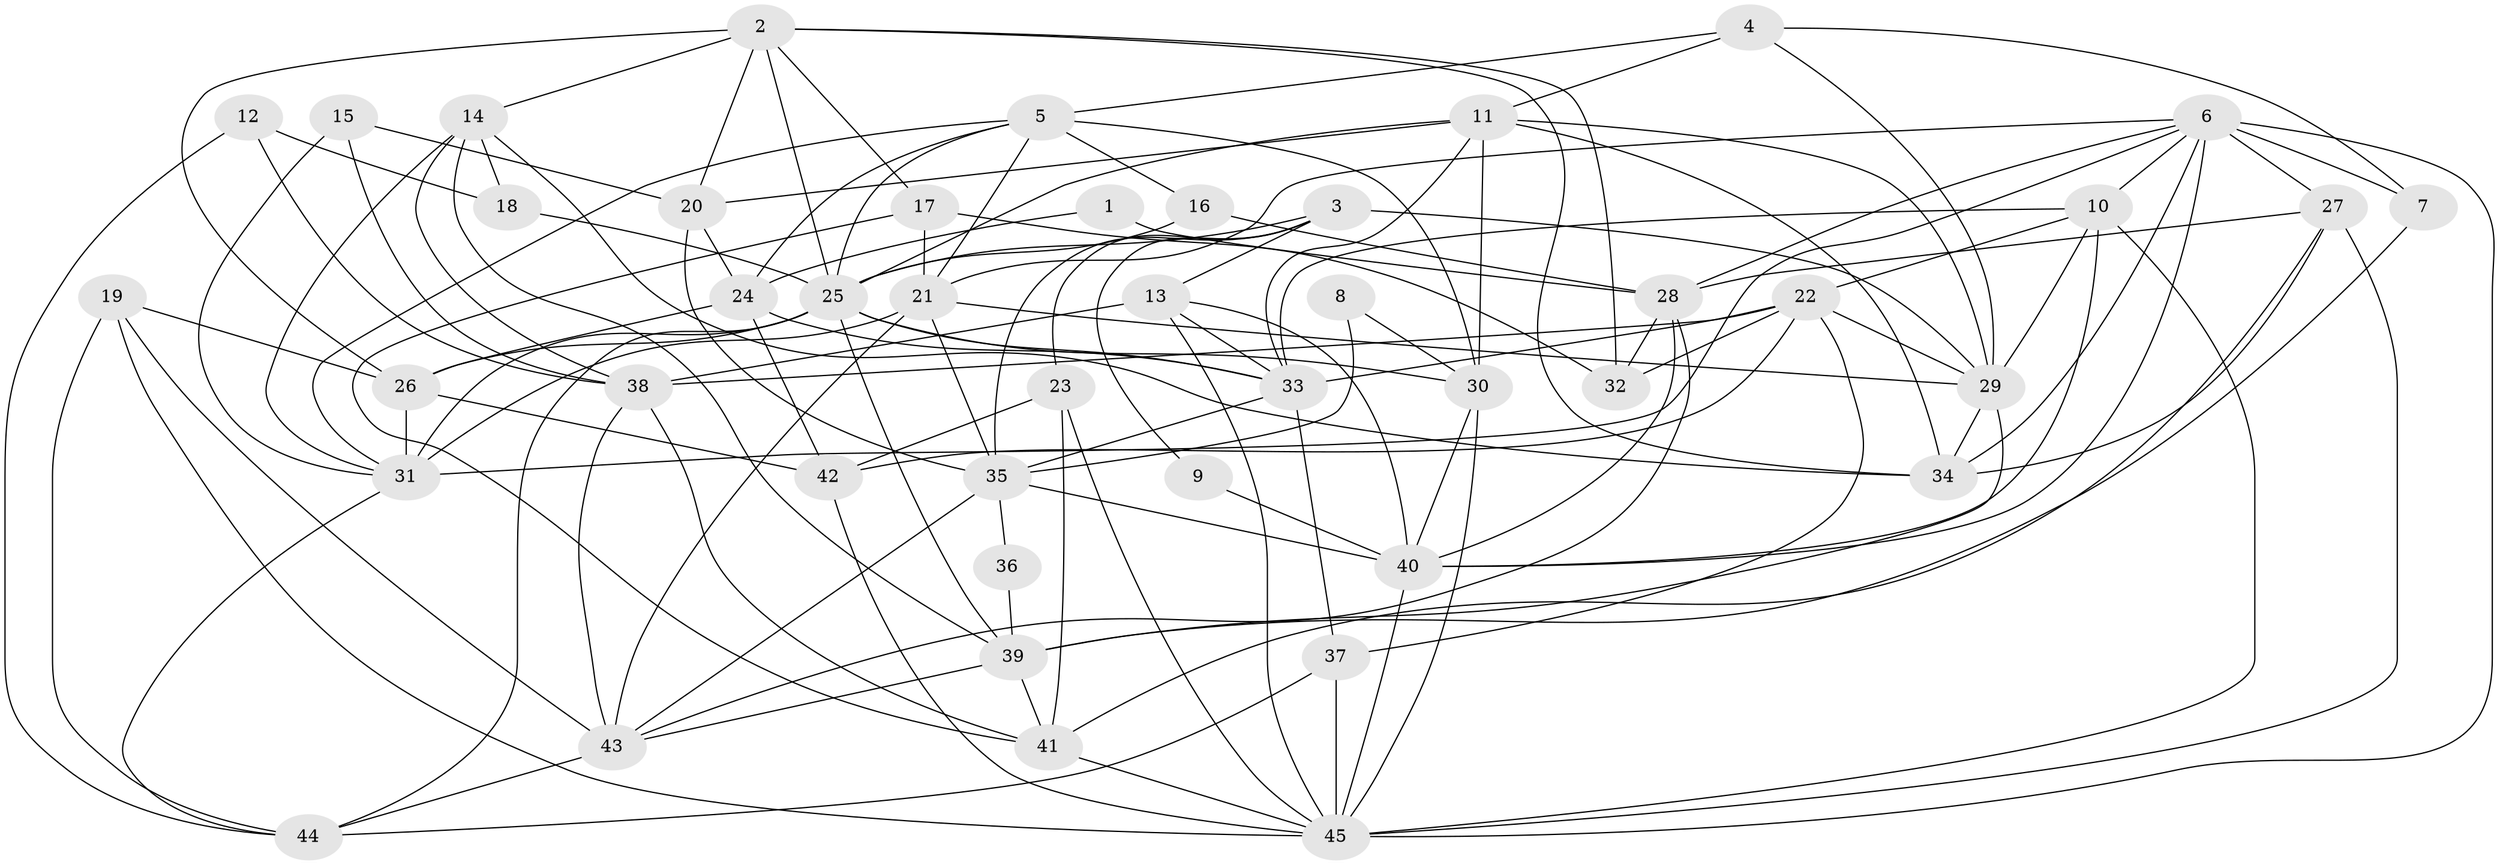 // original degree distribution, {2: 0.15555555555555556, 7: 0.022222222222222223, 4: 0.24444444444444444, 6: 0.1111111111111111, 5: 0.17777777777777778, 3: 0.26666666666666666, 10: 0.011111111111111112, 8: 0.011111111111111112}
// Generated by graph-tools (version 1.1) at 2025/50/03/09/25 03:50:08]
// undirected, 45 vertices, 128 edges
graph export_dot {
graph [start="1"]
  node [color=gray90,style=filled];
  1;
  2;
  3;
  4;
  5;
  6;
  7;
  8;
  9;
  10;
  11;
  12;
  13;
  14;
  15;
  16;
  17;
  18;
  19;
  20;
  21;
  22;
  23;
  24;
  25;
  26;
  27;
  28;
  29;
  30;
  31;
  32;
  33;
  34;
  35;
  36;
  37;
  38;
  39;
  40;
  41;
  42;
  43;
  44;
  45;
  1 -- 24 [weight=1.0];
  1 -- 28 [weight=1.0];
  2 -- 14 [weight=1.0];
  2 -- 17 [weight=1.0];
  2 -- 20 [weight=1.0];
  2 -- 25 [weight=1.0];
  2 -- 26 [weight=1.0];
  2 -- 32 [weight=1.0];
  2 -- 34 [weight=1.0];
  3 -- 9 [weight=1.0];
  3 -- 13 [weight=1.0];
  3 -- 23 [weight=1.0];
  3 -- 25 [weight=1.0];
  3 -- 29 [weight=1.0];
  3 -- 35 [weight=1.0];
  4 -- 5 [weight=1.0];
  4 -- 7 [weight=1.0];
  4 -- 11 [weight=1.0];
  4 -- 29 [weight=1.0];
  5 -- 16 [weight=1.0];
  5 -- 21 [weight=1.0];
  5 -- 24 [weight=1.0];
  5 -- 25 [weight=1.0];
  5 -- 30 [weight=1.0];
  5 -- 31 [weight=1.0];
  6 -- 7 [weight=1.0];
  6 -- 10 [weight=1.0];
  6 -- 21 [weight=1.0];
  6 -- 27 [weight=1.0];
  6 -- 28 [weight=1.0];
  6 -- 31 [weight=1.0];
  6 -- 34 [weight=1.0];
  6 -- 40 [weight=1.0];
  6 -- 45 [weight=1.0];
  7 -- 39 [weight=1.0];
  8 -- 30 [weight=1.0];
  8 -- 35 [weight=1.0];
  9 -- 40 [weight=1.0];
  10 -- 22 [weight=1.0];
  10 -- 29 [weight=1.0];
  10 -- 33 [weight=1.0];
  10 -- 40 [weight=1.0];
  10 -- 45 [weight=1.0];
  11 -- 20 [weight=1.0];
  11 -- 25 [weight=1.0];
  11 -- 29 [weight=1.0];
  11 -- 30 [weight=1.0];
  11 -- 33 [weight=1.0];
  11 -- 34 [weight=1.0];
  12 -- 18 [weight=1.0];
  12 -- 38 [weight=1.0];
  12 -- 44 [weight=1.0];
  13 -- 33 [weight=1.0];
  13 -- 38 [weight=2.0];
  13 -- 40 [weight=1.0];
  13 -- 45 [weight=1.0];
  14 -- 18 [weight=1.0];
  14 -- 31 [weight=1.0];
  14 -- 34 [weight=1.0];
  14 -- 38 [weight=1.0];
  14 -- 39 [weight=1.0];
  15 -- 20 [weight=1.0];
  15 -- 31 [weight=1.0];
  15 -- 38 [weight=1.0];
  16 -- 25 [weight=1.0];
  16 -- 28 [weight=1.0];
  17 -- 21 [weight=1.0];
  17 -- 32 [weight=1.0];
  17 -- 41 [weight=1.0];
  18 -- 25 [weight=1.0];
  19 -- 26 [weight=1.0];
  19 -- 43 [weight=1.0];
  19 -- 44 [weight=1.0];
  19 -- 45 [weight=1.0];
  20 -- 24 [weight=1.0];
  20 -- 35 [weight=1.0];
  21 -- 29 [weight=1.0];
  21 -- 31 [weight=2.0];
  21 -- 35 [weight=1.0];
  21 -- 43 [weight=1.0];
  22 -- 29 [weight=1.0];
  22 -- 32 [weight=1.0];
  22 -- 33 [weight=1.0];
  22 -- 37 [weight=1.0];
  22 -- 38 [weight=1.0];
  22 -- 42 [weight=1.0];
  23 -- 41 [weight=1.0];
  23 -- 42 [weight=1.0];
  23 -- 45 [weight=1.0];
  24 -- 26 [weight=1.0];
  24 -- 33 [weight=1.0];
  24 -- 42 [weight=1.0];
  25 -- 26 [weight=1.0];
  25 -- 30 [weight=1.0];
  25 -- 31 [weight=1.0];
  25 -- 33 [weight=1.0];
  25 -- 39 [weight=1.0];
  25 -- 44 [weight=1.0];
  26 -- 31 [weight=1.0];
  26 -- 42 [weight=1.0];
  27 -- 28 [weight=1.0];
  27 -- 34 [weight=1.0];
  27 -- 41 [weight=1.0];
  27 -- 45 [weight=1.0];
  28 -- 32 [weight=1.0];
  28 -- 40 [weight=1.0];
  28 -- 43 [weight=1.0];
  29 -- 34 [weight=1.0];
  29 -- 39 [weight=2.0];
  30 -- 40 [weight=1.0];
  30 -- 45 [weight=1.0];
  31 -- 44 [weight=1.0];
  33 -- 35 [weight=1.0];
  33 -- 37 [weight=1.0];
  35 -- 36 [weight=1.0];
  35 -- 40 [weight=1.0];
  35 -- 43 [weight=1.0];
  36 -- 39 [weight=1.0];
  37 -- 44 [weight=1.0];
  37 -- 45 [weight=1.0];
  38 -- 41 [weight=1.0];
  38 -- 43 [weight=1.0];
  39 -- 41 [weight=1.0];
  39 -- 43 [weight=1.0];
  40 -- 45 [weight=1.0];
  41 -- 45 [weight=1.0];
  42 -- 45 [weight=1.0];
  43 -- 44 [weight=1.0];
}
